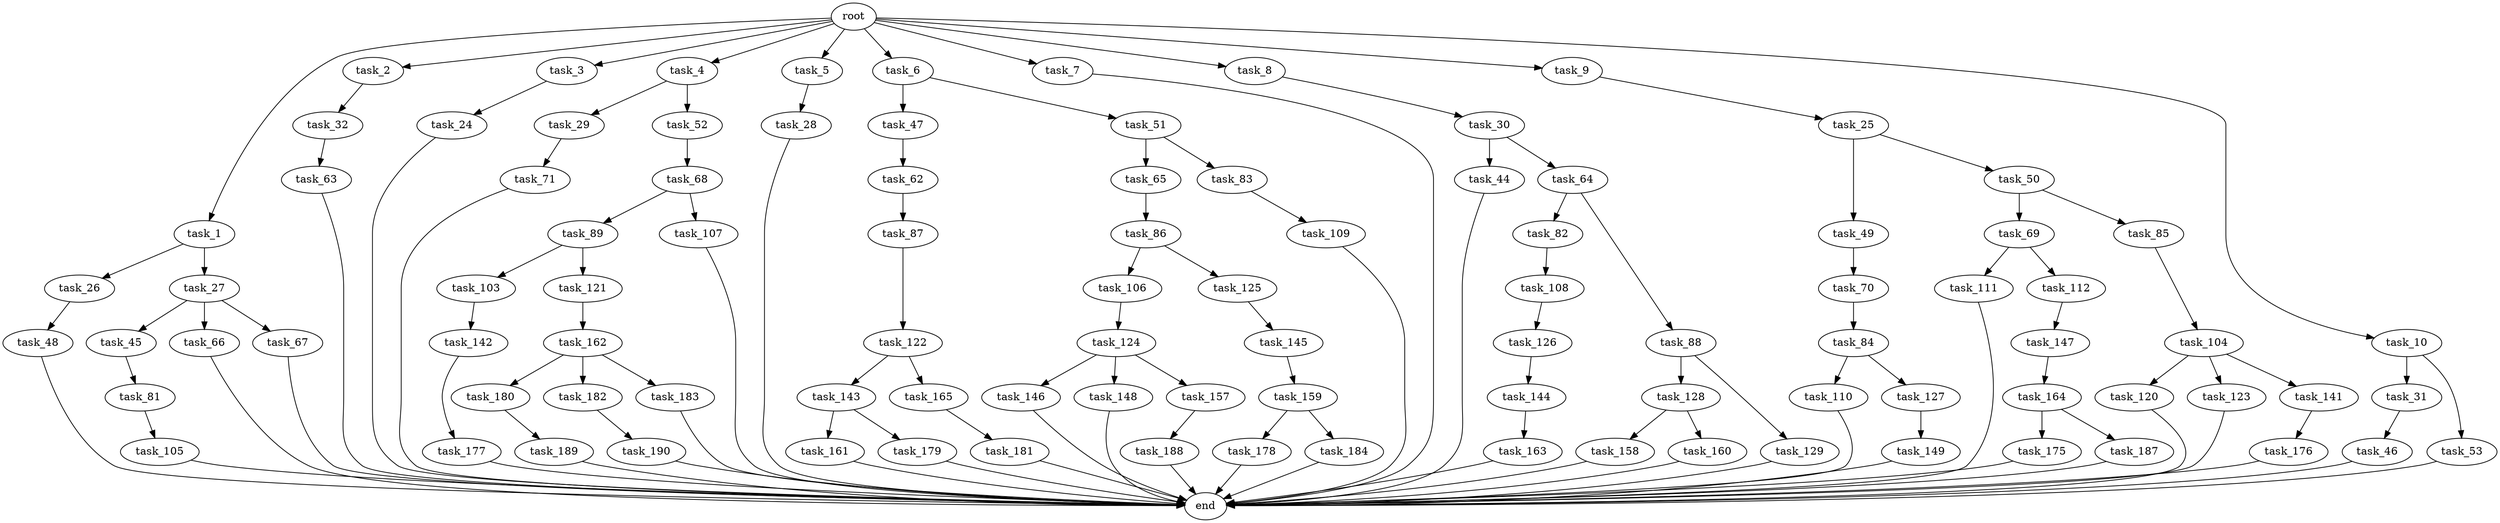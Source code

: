 digraph G {
  root [size="0.000000"];
  task_1 [size="10.240000"];
  task_2 [size="10.240000"];
  task_3 [size="10.240000"];
  task_4 [size="10.240000"];
  task_5 [size="10.240000"];
  task_6 [size="10.240000"];
  task_7 [size="10.240000"];
  task_8 [size="10.240000"];
  task_9 [size="10.240000"];
  task_10 [size="10.240000"];
  task_24 [size="5497558138.880000"];
  task_25 [size="1374389534.720000"];
  task_26 [size="343597383.680000"];
  task_27 [size="343597383.680000"];
  task_28 [size="2147483648.000000"];
  task_29 [size="773094113.280000"];
  task_30 [size="1374389534.720000"];
  task_31 [size="4209067950.080000"];
  task_32 [size="343597383.680000"];
  task_44 [size="773094113.280000"];
  task_45 [size="3092376453.120000"];
  task_46 [size="3092376453.120000"];
  task_47 [size="2147483648.000000"];
  task_48 [size="3092376453.120000"];
  task_49 [size="773094113.280000"];
  task_50 [size="773094113.280000"];
  task_51 [size="2147483648.000000"];
  task_52 [size="773094113.280000"];
  task_53 [size="4209067950.080000"];
  task_62 [size="4209067950.080000"];
  task_63 [size="343597383.680000"];
  task_64 [size="773094113.280000"];
  task_65 [size="5497558138.880000"];
  task_66 [size="3092376453.120000"];
  task_67 [size="3092376453.120000"];
  task_68 [size="1374389534.720000"];
  task_69 [size="6957847019.520000"];
  task_70 [size="1374389534.720000"];
  task_71 [size="5497558138.880000"];
  task_81 [size="6957847019.520000"];
  task_82 [size="343597383.680000"];
  task_83 [size="5497558138.880000"];
  task_84 [size="6957847019.520000"];
  task_85 [size="6957847019.520000"];
  task_86 [size="5497558138.880000"];
  task_87 [size="4209067950.080000"];
  task_88 [size="343597383.680000"];
  task_89 [size="8589934592.000000"];
  task_103 [size="8589934592.000000"];
  task_104 [size="1374389534.720000"];
  task_105 [size="4209067950.080000"];
  task_106 [size="1374389534.720000"];
  task_107 [size="8589934592.000000"];
  task_108 [size="1374389534.720000"];
  task_109 [size="5497558138.880000"];
  task_110 [size="2147483648.000000"];
  task_111 [size="2147483648.000000"];
  task_112 [size="2147483648.000000"];
  task_120 [size="8589934592.000000"];
  task_121 [size="8589934592.000000"];
  task_122 [size="343597383.680000"];
  task_123 [size="8589934592.000000"];
  task_124 [size="773094113.280000"];
  task_125 [size="1374389534.720000"];
  task_126 [size="2147483648.000000"];
  task_127 [size="2147483648.000000"];
  task_128 [size="1374389534.720000"];
  task_129 [size="1374389534.720000"];
  task_141 [size="8589934592.000000"];
  task_142 [size="1374389534.720000"];
  task_143 [size="343597383.680000"];
  task_144 [size="2147483648.000000"];
  task_145 [size="1374389534.720000"];
  task_146 [size="6957847019.520000"];
  task_147 [size="2147483648.000000"];
  task_148 [size="6957847019.520000"];
  task_149 [size="5497558138.880000"];
  task_157 [size="6957847019.520000"];
  task_158 [size="1374389534.720000"];
  task_159 [size="773094113.280000"];
  task_160 [size="1374389534.720000"];
  task_161 [size="343597383.680000"];
  task_162 [size="3092376453.120000"];
  task_163 [size="1374389534.720000"];
  task_164 [size="6957847019.520000"];
  task_165 [size="343597383.680000"];
  task_175 [size="343597383.680000"];
  task_176 [size="1374389534.720000"];
  task_177 [size="3092376453.120000"];
  task_178 [size="343597383.680000"];
  task_179 [size="343597383.680000"];
  task_180 [size="343597383.680000"];
  task_181 [size="2147483648.000000"];
  task_182 [size="343597383.680000"];
  task_183 [size="343597383.680000"];
  task_184 [size="343597383.680000"];
  task_187 [size="343597383.680000"];
  task_188 [size="8589934592.000000"];
  task_189 [size="1374389534.720000"];
  task_190 [size="2147483648.000000"];
  end [size="0.000000"];

  root -> task_1 [size="1.000000"];
  root -> task_2 [size="1.000000"];
  root -> task_3 [size="1.000000"];
  root -> task_4 [size="1.000000"];
  root -> task_5 [size="1.000000"];
  root -> task_6 [size="1.000000"];
  root -> task_7 [size="1.000000"];
  root -> task_8 [size="1.000000"];
  root -> task_9 [size="1.000000"];
  root -> task_10 [size="1.000000"];
  task_1 -> task_26 [size="33554432.000000"];
  task_1 -> task_27 [size="33554432.000000"];
  task_2 -> task_32 [size="33554432.000000"];
  task_3 -> task_24 [size="536870912.000000"];
  task_4 -> task_29 [size="75497472.000000"];
  task_4 -> task_52 [size="75497472.000000"];
  task_5 -> task_28 [size="209715200.000000"];
  task_6 -> task_47 [size="209715200.000000"];
  task_6 -> task_51 [size="209715200.000000"];
  task_7 -> end [size="1.000000"];
  task_8 -> task_30 [size="134217728.000000"];
  task_9 -> task_25 [size="134217728.000000"];
  task_10 -> task_31 [size="411041792.000000"];
  task_10 -> task_53 [size="411041792.000000"];
  task_24 -> end [size="1.000000"];
  task_25 -> task_49 [size="75497472.000000"];
  task_25 -> task_50 [size="75497472.000000"];
  task_26 -> task_48 [size="301989888.000000"];
  task_27 -> task_45 [size="301989888.000000"];
  task_27 -> task_66 [size="301989888.000000"];
  task_27 -> task_67 [size="301989888.000000"];
  task_28 -> end [size="1.000000"];
  task_29 -> task_71 [size="536870912.000000"];
  task_30 -> task_44 [size="75497472.000000"];
  task_30 -> task_64 [size="75497472.000000"];
  task_31 -> task_46 [size="301989888.000000"];
  task_32 -> task_63 [size="33554432.000000"];
  task_44 -> end [size="1.000000"];
  task_45 -> task_81 [size="679477248.000000"];
  task_46 -> end [size="1.000000"];
  task_47 -> task_62 [size="411041792.000000"];
  task_48 -> end [size="1.000000"];
  task_49 -> task_70 [size="134217728.000000"];
  task_50 -> task_69 [size="679477248.000000"];
  task_50 -> task_85 [size="679477248.000000"];
  task_51 -> task_65 [size="536870912.000000"];
  task_51 -> task_83 [size="536870912.000000"];
  task_52 -> task_68 [size="134217728.000000"];
  task_53 -> end [size="1.000000"];
  task_62 -> task_87 [size="411041792.000000"];
  task_63 -> end [size="1.000000"];
  task_64 -> task_82 [size="33554432.000000"];
  task_64 -> task_88 [size="33554432.000000"];
  task_65 -> task_86 [size="536870912.000000"];
  task_66 -> end [size="1.000000"];
  task_67 -> end [size="1.000000"];
  task_68 -> task_89 [size="838860800.000000"];
  task_68 -> task_107 [size="838860800.000000"];
  task_69 -> task_111 [size="209715200.000000"];
  task_69 -> task_112 [size="209715200.000000"];
  task_70 -> task_84 [size="679477248.000000"];
  task_71 -> end [size="1.000000"];
  task_81 -> task_105 [size="411041792.000000"];
  task_82 -> task_108 [size="134217728.000000"];
  task_83 -> task_109 [size="536870912.000000"];
  task_84 -> task_110 [size="209715200.000000"];
  task_84 -> task_127 [size="209715200.000000"];
  task_85 -> task_104 [size="134217728.000000"];
  task_86 -> task_106 [size="134217728.000000"];
  task_86 -> task_125 [size="134217728.000000"];
  task_87 -> task_122 [size="33554432.000000"];
  task_88 -> task_128 [size="134217728.000000"];
  task_88 -> task_129 [size="134217728.000000"];
  task_89 -> task_103 [size="838860800.000000"];
  task_89 -> task_121 [size="838860800.000000"];
  task_103 -> task_142 [size="134217728.000000"];
  task_104 -> task_120 [size="838860800.000000"];
  task_104 -> task_123 [size="838860800.000000"];
  task_104 -> task_141 [size="838860800.000000"];
  task_105 -> end [size="1.000000"];
  task_106 -> task_124 [size="75497472.000000"];
  task_107 -> end [size="1.000000"];
  task_108 -> task_126 [size="209715200.000000"];
  task_109 -> end [size="1.000000"];
  task_110 -> end [size="1.000000"];
  task_111 -> end [size="1.000000"];
  task_112 -> task_147 [size="209715200.000000"];
  task_120 -> end [size="1.000000"];
  task_121 -> task_162 [size="301989888.000000"];
  task_122 -> task_143 [size="33554432.000000"];
  task_122 -> task_165 [size="33554432.000000"];
  task_123 -> end [size="1.000000"];
  task_124 -> task_146 [size="679477248.000000"];
  task_124 -> task_148 [size="679477248.000000"];
  task_124 -> task_157 [size="679477248.000000"];
  task_125 -> task_145 [size="134217728.000000"];
  task_126 -> task_144 [size="209715200.000000"];
  task_127 -> task_149 [size="536870912.000000"];
  task_128 -> task_158 [size="134217728.000000"];
  task_128 -> task_160 [size="134217728.000000"];
  task_129 -> end [size="1.000000"];
  task_141 -> task_176 [size="134217728.000000"];
  task_142 -> task_177 [size="301989888.000000"];
  task_143 -> task_161 [size="33554432.000000"];
  task_143 -> task_179 [size="33554432.000000"];
  task_144 -> task_163 [size="134217728.000000"];
  task_145 -> task_159 [size="75497472.000000"];
  task_146 -> end [size="1.000000"];
  task_147 -> task_164 [size="679477248.000000"];
  task_148 -> end [size="1.000000"];
  task_149 -> end [size="1.000000"];
  task_157 -> task_188 [size="838860800.000000"];
  task_158 -> end [size="1.000000"];
  task_159 -> task_178 [size="33554432.000000"];
  task_159 -> task_184 [size="33554432.000000"];
  task_160 -> end [size="1.000000"];
  task_161 -> end [size="1.000000"];
  task_162 -> task_180 [size="33554432.000000"];
  task_162 -> task_182 [size="33554432.000000"];
  task_162 -> task_183 [size="33554432.000000"];
  task_163 -> end [size="1.000000"];
  task_164 -> task_175 [size="33554432.000000"];
  task_164 -> task_187 [size="33554432.000000"];
  task_165 -> task_181 [size="209715200.000000"];
  task_175 -> end [size="1.000000"];
  task_176 -> end [size="1.000000"];
  task_177 -> end [size="1.000000"];
  task_178 -> end [size="1.000000"];
  task_179 -> end [size="1.000000"];
  task_180 -> task_189 [size="134217728.000000"];
  task_181 -> end [size="1.000000"];
  task_182 -> task_190 [size="209715200.000000"];
  task_183 -> end [size="1.000000"];
  task_184 -> end [size="1.000000"];
  task_187 -> end [size="1.000000"];
  task_188 -> end [size="1.000000"];
  task_189 -> end [size="1.000000"];
  task_190 -> end [size="1.000000"];
}
